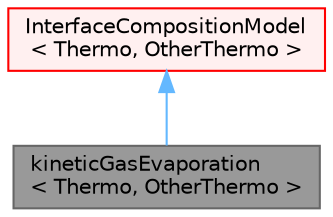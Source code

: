 digraph "kineticGasEvaporation&lt; Thermo, OtherThermo &gt;"
{
 // LATEX_PDF_SIZE
  bgcolor="transparent";
  edge [fontname=Helvetica,fontsize=10,labelfontname=Helvetica,labelfontsize=10];
  node [fontname=Helvetica,fontsize=10,shape=box,height=0.2,width=0.4];
  Node1 [id="Node000001",label="kineticGasEvaporation\l\< Thermo, OtherThermo \>",height=0.2,width=0.4,color="gray40", fillcolor="grey60", style="filled", fontcolor="black",tooltip="Considering the Hertz Knudsen formula, which gives the evaporation-condensation flux based on the kin..."];
  Node2 -> Node1 [id="edge1_Node000001_Node000002",dir="back",color="steelblue1",style="solid",tooltip=" "];
  Node2 [id="Node000002",label="InterfaceCompositionModel\l\< Thermo, OtherThermo \>",height=0.2,width=0.4,color="red", fillcolor="#FFF0F0", style="filled",URL="$classFoam_1_1InterfaceCompositionModel.html",tooltip="Base class for interface composition models, templated on the two thermodynamic models either side of..."];
}
